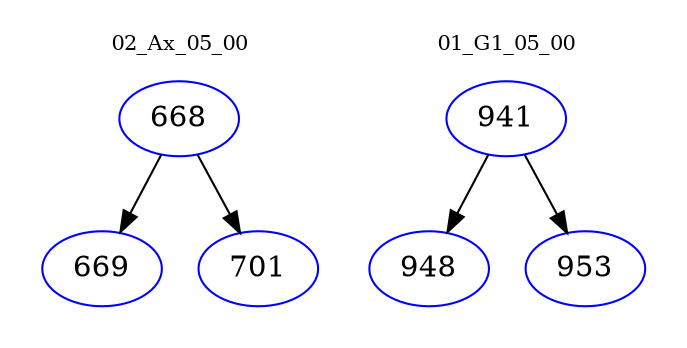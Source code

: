 digraph{
subgraph cluster_0 {
color = white
label = "02_Ax_05_00";
fontsize=10;
T0_668 [label="668", color="blue"]
T0_668 -> T0_669 [color="black"]
T0_669 [label="669", color="blue"]
T0_668 -> T0_701 [color="black"]
T0_701 [label="701", color="blue"]
}
subgraph cluster_1 {
color = white
label = "01_G1_05_00";
fontsize=10;
T1_941 [label="941", color="blue"]
T1_941 -> T1_948 [color="black"]
T1_948 [label="948", color="blue"]
T1_941 -> T1_953 [color="black"]
T1_953 [label="953", color="blue"]
}
}
